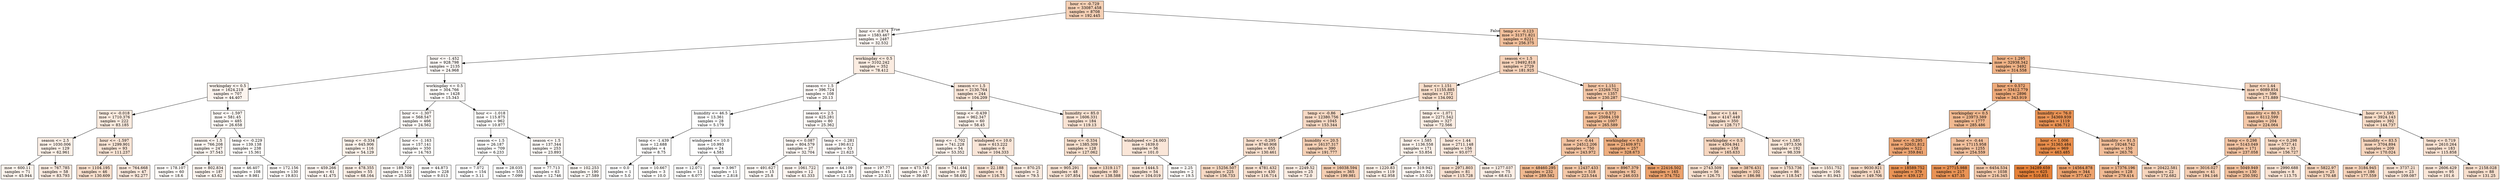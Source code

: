 digraph Tree {
node [shape=box, style="filled", color="black"] ;
0 [label="hour <= -0.729\nmse = 33087.458\nsamples = 8708\nvalue = 192.445", fillcolor="#e581395f"] ;
1 [label="hour <= -0.874\nmse = 1583.467\nsamples = 2487\nvalue = 32.532", fillcolor="#e581390f"] ;
0 -> 1 [labeldistance=2.5, labelangle=45, headlabel="True"] ;
2 [label="hour <= -1.452\nmse = 928.798\nsamples = 2135\nvalue = 24.968", fillcolor="#e581390b"] ;
1 -> 2 ;
3 [label="workingday <= 0.5\nmse = 1624.219\nsamples = 707\nvalue = 44.407", fillcolor="#e5813915"] ;
2 -> 3 ;
4 [label="temp <= -0.018\nmse = 1710.376\nsamples = 222\nvalue = 83.185", fillcolor="#e5813928"] ;
3 -> 4 ;
5 [label="season <= 2.5\nmse = 1030.006\nsamples = 129\nvalue = 62.961", fillcolor="#e581391e"] ;
4 -> 5 ;
6 [label="mse = 600.11\nsamples = 71\nvalue = 45.944", fillcolor="#e5813916"] ;
5 -> 6 ;
7 [label="mse = 767.785\nsamples = 58\nvalue = 83.793", fillcolor="#e5813929"] ;
5 -> 7 ;
8 [label="hour <= -1.597\nmse = 1299.901\nsamples = 93\nvalue = 111.237", fillcolor="#e5813936"] ;
4 -> 8 ;
9 [label="mse = 1104.195\nsamples = 46\nvalue = 130.609", fillcolor="#e5813940"] ;
8 -> 9 ;
10 [label="mse = 764.668\nsamples = 47\nvalue = 92.277", fillcolor="#e581392d"] ;
8 -> 10 ;
11 [label="hour <= -1.597\nmse = 581.45\nsamples = 485\nvalue = 26.658", fillcolor="#e581390c"] ;
3 -> 11 ;
12 [label="season <= 1.5\nmse = 766.208\nsamples = 247\nvalue = 37.543", fillcolor="#e5813911"] ;
11 -> 12 ;
13 [label="mse = 178.107\nsamples = 60\nvalue = 18.6", fillcolor="#e5813908"] ;
12 -> 13 ;
14 [label="mse = 802.834\nsamples = 187\nvalue = 43.62", fillcolor="#e5813914"] ;
12 -> 14 ;
15 [label="temp <= -0.229\nmse = 139.138\nsamples = 238\nvalue = 15.361", fillcolor="#e5813906"] ;
11 -> 15 ;
16 [label="mse = 46.407\nsamples = 108\nvalue = 9.981", fillcolor="#e5813904"] ;
15 -> 16 ;
17 [label="mse = 172.156\nsamples = 130\nvalue = 19.831", fillcolor="#e5813909"] ;
15 -> 17 ;
18 [label="workingday <= 0.5\nmse = 304.766\nsamples = 1428\nvalue = 15.343", fillcolor="#e5813906"] ;
2 -> 18 ;
19 [label="hour <= -1.307\nmse = 568.547\nsamples = 466\nvalue = 24.562", fillcolor="#e581390b"] ;
18 -> 19 ;
20 [label="temp <= -0.334\nmse = 645.906\nsamples = 116\nvalue = 54.129", fillcolor="#e581391a"] ;
19 -> 20 ;
21 [label="mse = 459.266\nsamples = 61\nvalue = 41.475", fillcolor="#e5813913"] ;
20 -> 21 ;
22 [label="mse = 478.355\nsamples = 55\nvalue = 68.164", fillcolor="#e5813921"] ;
20 -> 22 ;
23 [label="hour <= -1.163\nmse = 157.141\nsamples = 350\nvalue = 14.763", fillcolor="#e5813906"] ;
19 -> 23 ;
24 [label="mse = 189.709\nsamples = 122\nvalue = 25.508", fillcolor="#e581390b"] ;
23 -> 24 ;
25 [label="mse = 44.873\nsamples = 228\nvalue = 9.013", fillcolor="#e5813903"] ;
23 -> 25 ;
26 [label="hour <= -1.018\nmse = 115.875\nsamples = 962\nvalue = 10.877", fillcolor="#e5813904"] ;
18 -> 26 ;
27 [label="season <= 1.5\nmse = 26.187\nsamples = 709\nvalue = 6.233", fillcolor="#e5813902"] ;
26 -> 27 ;
28 [label="mse = 7.072\nsamples = 154\nvalue = 3.11", fillcolor="#e5813900"] ;
27 -> 28 ;
29 [label="mse = 28.035\nsamples = 555\nvalue = 7.099", fillcolor="#e5813902"] ;
27 -> 29 ;
30 [label="season <= 1.5\nmse = 137.344\nsamples = 253\nvalue = 23.893", fillcolor="#e581390b"] ;
26 -> 30 ;
31 [label="mse = 77.713\nsamples = 63\nvalue = 12.746", fillcolor="#e5813905"] ;
30 -> 31 ;
32 [label="mse = 102.253\nsamples = 190\nvalue = 27.589", fillcolor="#e581390c"] ;
30 -> 32 ;
33 [label="workingday <= 0.5\nmse = 3102.242\nsamples = 352\nvalue = 78.412", fillcolor="#e5813926"] ;
1 -> 33 ;
34 [label="season <= 1.5\nmse = 396.724\nsamples = 108\nvalue = 20.13", fillcolor="#e5813909"] ;
33 -> 34 ;
35 [label="humidity <= 46.5\nmse = 13.361\nsamples = 28\nvalue = 5.179", fillcolor="#e5813901"] ;
34 -> 35 ;
36 [label="temp <= -1.439\nmse = 12.688\nsamples = 4\nvalue = 8.75", fillcolor="#e5813903"] ;
35 -> 36 ;
37 [label="mse = 0.0\nsamples = 1\nvalue = 5.0", fillcolor="#e5813901"] ;
36 -> 37 ;
38 [label="mse = 10.667\nsamples = 3\nvalue = 10.0", fillcolor="#e5813904"] ;
36 -> 38 ;
39 [label="windspeed <= 10.0\nmse = 10.993\nsamples = 24\nvalue = 4.583", fillcolor="#e5813901"] ;
35 -> 39 ;
40 [label="mse = 12.071\nsamples = 13\nvalue = 6.077", fillcolor="#e5813902"] ;
39 -> 40 ;
41 [label="mse = 3.967\nsamples = 11\nvalue = 2.818", fillcolor="#e5813900"] ;
39 -> 41 ;
42 [label="season <= 2.5\nmse = 425.281\nsamples = 80\nvalue = 25.362", fillcolor="#e581390b"] ;
34 -> 42 ;
43 [label="temp <= 0.087\nmse = 804.579\nsamples = 27\nvalue = 32.704", fillcolor="#e581390f"] ;
42 -> 43 ;
44 [label="mse = 491.627\nsamples = 15\nvalue = 25.8", fillcolor="#e581390c"] ;
43 -> 44 ;
45 [label="mse = 1061.722\nsamples = 12\nvalue = 41.333", fillcolor="#e5813913"] ;
43 -> 45 ;
46 [label="temp <= -1.281\nmse = 190.612\nsamples = 53\nvalue = 21.623", fillcolor="#e5813909"] ;
42 -> 46 ;
47 [label="mse = 44.109\nsamples = 8\nvalue = 12.125", fillcolor="#e5813905"] ;
46 -> 47 ;
48 [label="mse = 197.77\nsamples = 45\nvalue = 23.311", fillcolor="#e581390a"] ;
46 -> 48 ;
49 [label="season <= 1.5\nmse = 2130.764\nsamples = 244\nvalue = 104.209", fillcolor="#e5813933"] ;
33 -> 49 ;
50 [label="temp <= -0.439\nmse = 962.347\nsamples = 60\nvalue = 58.45", fillcolor="#e581391c"] ;
49 -> 50 ;
51 [label="temp <= -1.702\nmse = 741.228\nsamples = 54\nvalue = 53.352", fillcolor="#e5813919"] ;
50 -> 51 ;
52 [label="mse = 473.716\nsamples = 15\nvalue = 39.467", fillcolor="#e5813912"] ;
51 -> 52 ;
53 [label="mse = 741.444\nsamples = 39\nvalue = 58.692", fillcolor="#e581391c"] ;
51 -> 53 ;
54 [label="windspeed <= 10.0\nmse = 613.222\nsamples = 6\nvalue = 104.333", fillcolor="#e5813933"] ;
50 -> 54 ;
55 [label="mse = 22.188\nsamples = 4\nvalue = 116.75", fillcolor="#e5813939"] ;
54 -> 55 ;
56 [label="mse = 870.25\nsamples = 2\nvalue = 79.5", fillcolor="#e5813926"] ;
54 -> 56 ;
57 [label="humidity <= 85.0\nmse = 1606.331\nsamples = 184\nvalue = 119.13", fillcolor="#e581393a"] ;
49 -> 57 ;
58 [label="temp <= -0.334\nmse = 1385.309\nsamples = 128\nvalue = 127.062", fillcolor="#e581393e"] ;
57 -> 58 ;
59 [label="mse = 905.291\nsamples = 48\nvalue = 107.854", fillcolor="#e5813935"] ;
58 -> 59 ;
60 [label="mse = 1319.117\nsamples = 80\nvalue = 138.588", fillcolor="#e5813944"] ;
58 -> 60 ;
61 [label="windspeed <= 24.003\nmse = 1639.0\nsamples = 56\nvalue = 101.0", fillcolor="#e5813931"] ;
57 -> 61 ;
62 [label="mse = 1444.5\nsamples = 54\nvalue = 104.019", fillcolor="#e5813933"] ;
61 -> 62 ;
63 [label="mse = 2.25\nsamples = 2\nvalue = 19.5", fillcolor="#e5813908"] ;
61 -> 63 ;
64 [label="temp <= -0.123\nmse = 31371.821\nsamples = 6221\nvalue = 256.375", fillcolor="#e581397f"] ;
0 -> 64 [labeldistance=2.5, labelangle=-45, headlabel="False"] ;
65 [label="season <= 1.5\nmse = 19492.818\nsamples = 2729\nvalue = 181.925", fillcolor="#e581395a"] ;
64 -> 65 ;
66 [label="hour <= 1.151\nmse = 11155.885\nsamples = 1372\nvalue = 134.092", fillcolor="#e5813942"] ;
65 -> 66 ;
67 [label="temp <= -0.86\nmse = 12380.756\nsamples = 1045\nvalue = 153.344", fillcolor="#e581394c"] ;
66 -> 67 ;
68 [label="hour <= -0.295\nmse = 8740.908\nsamples = 655\nvalue = 130.461", fillcolor="#e5813940"] ;
67 -> 68 ;
69 [label="mse = 15256.507\nsamples = 225\nvalue = 156.733", fillcolor="#e581394d"] ;
68 -> 69 ;
70 [label="mse = 4781.432\nsamples = 430\nvalue = 116.714", fillcolor="#e5813939"] ;
68 -> 70 ;
71 [label="humidity <= 20.5\nmse = 16137.317\nsamples = 390\nvalue = 191.777", fillcolor="#e581395f"] ;
67 -> 71 ;
72 [label="mse = 2249.52\nsamples = 25\nvalue = 72.0", fillcolor="#e5813923"] ;
71 -> 72 ;
73 [label="mse = 16038.594\nsamples = 365\nvalue = 199.981", fillcolor="#e5813963"] ;
71 -> 73 ;
74 [label="temp <= -1.071\nmse = 2271.542\nsamples = 327\nvalue = 72.566", fillcolor="#e5813923"] ;
66 -> 74 ;
75 [label="hour <= 1.585\nmse = 1136.558\nsamples = 171\nvalue = 53.854", fillcolor="#e581391a"] ;
74 -> 75 ;
76 [label="mse = 1220.83\nsamples = 119\nvalue = 62.958", fillcolor="#e581391e"] ;
75 -> 76 ;
77 [label="mse = 319.942\nsamples = 52\nvalue = 33.019", fillcolor="#e581390f"] ;
75 -> 77 ;
78 [label="hour <= 1.44\nmse = 2711.148\nsamples = 156\nvalue = 93.077", fillcolor="#e581392d"] ;
74 -> 78 ;
79 [label="mse = 2971.803\nsamples = 81\nvalue = 115.728", fillcolor="#e5813939"] ;
78 -> 79 ;
80 [label="mse = 1277.037\nsamples = 75\nvalue = 68.613", fillcolor="#e5813921"] ;
78 -> 80 ;
81 [label="hour <= 1.151\nmse = 23269.752\nsamples = 1357\nvalue = 230.287", fillcolor="#e5813972"] ;
65 -> 81 ;
82 [label="hour <= 0.572\nmse = 25084.159\nsamples = 1007\nvalue = 265.589", fillcolor="#e5813984"] ;
81 -> 82 ;
83 [label="hour <= -0.44\nmse = 24512.206\nsamples = 750\nvalue = 243.972", fillcolor="#e5813979"] ;
82 -> 83 ;
84 [label="mse = 48460.295\nsamples = 232\nvalue = 289.582", fillcolor="#e5813990"] ;
83 -> 84 ;
85 [label="mse = 12437.433\nsamples = 518\nvalue = 223.544", fillcolor="#e581396f"] ;
83 -> 85 ;
86 [label="workingday <= 0.5\nmse = 21409.971\nsamples = 257\nvalue = 328.673", fillcolor="#e58139a4"] ;
82 -> 86 ;
87 [label="mse = 8967.379\nsamples = 92\nvalue = 246.033", fillcolor="#e581397a"] ;
86 -> 87 ;
88 [label="mse = 22416.502\nsamples = 165\nvalue = 374.752", fillcolor="#e58139bb"] ;
86 -> 88 ;
89 [label="hour <= 1.44\nmse = 4147.449\nsamples = 350\nvalue = 128.717", fillcolor="#e581393f"] ;
81 -> 89 ;
90 [label="workingday <= 0.5\nmse = 4304.941\nsamples = 158\nvalue = 165.633", fillcolor="#e5813952"] ;
89 -> 90 ;
91 [label="mse = 2743.509\nsamples = 56\nvalue = 126.75", fillcolor="#e581393e"] ;
90 -> 91 ;
92 [label="mse = 3876.431\nsamples = 102\nvalue = 186.98", fillcolor="#e581395c"] ;
90 -> 92 ;
93 [label="hour <= 1.585\nmse = 1973.536\nsamples = 192\nvalue = 98.339", fillcolor="#e5813930"] ;
89 -> 93 ;
94 [label="mse = 1753.736\nsamples = 86\nvalue = 118.547", fillcolor="#e581393a"] ;
93 -> 94 ;
95 [label="mse = 1551.752\nsamples = 106\nvalue = 81.943", fillcolor="#e5813928"] ;
93 -> 95 ;
96 [label="hour <= 1.295\nmse = 32938.342\nsamples = 3492\nvalue = 314.558", fillcolor="#e581399c"] ;
64 -> 96 ;
97 [label="hour <= 0.572\nmse = 33412.779\nsamples = 2896\nvalue = 343.919", fillcolor="#e58139ab"] ;
96 -> 97 ;
98 [label="workingday <= 0.5\nmse = 23973.389\nsamples = 1777\nvalue = 285.486", fillcolor="#e581398e"] ;
97 -> 98 ;
99 [label="hour <= -0.295\nmse = 32631.812\nsamples = 522\nvalue = 359.841", fillcolor="#e58139b3"] ;
98 -> 99 ;
100 [label="mse = 9030.921\nsamples = 143\nvalue = 149.706", fillcolor="#e581394a"] ;
99 -> 100 ;
101 [label="mse = 18589.752\nsamples = 379\nvalue = 439.127", fillcolor="#e58139db"] ;
99 -> 101 ;
102 [label="hour <= -0.44\nmse = 17115.958\nsamples = 1255\nvalue = 254.559", fillcolor="#e581397e"] ;
98 -> 102 ;
103 [label="mse = 27715.988\nsamples = 217\nvalue = 437.35", fillcolor="#e58139da"] ;
102 -> 103 ;
104 [label="mse = 6454.534\nsamples = 1038\nvalue = 216.345", fillcolor="#e581396b"] ;
102 -> 104 ;
105 [label="humidity <= 76.0\nmse = 34369.939\nsamples = 1119\nvalue = 436.712", fillcolor="#e58139da"] ;
97 -> 105 ;
106 [label="hour <= 1.006\nmse = 31363.484\nsamples = 969\nvalue = 463.485", fillcolor="#e58139e7"] ;
105 -> 106 ;
107 [label="mse = 34289.659\nsamples = 625\nvalue = 510.851", fillcolor="#e58139ff"] ;
106 -> 107 ;
108 [label="mse = 14564.878\nsamples = 344\nvalue = 377.427", fillcolor="#e58139bc"] ;
106 -> 108 ;
109 [label="humidity <= 91.5\nmse = 19248.742\nsamples = 150\nvalue = 263.76", fillcolor="#e5813983"] ;
105 -> 109 ;
110 [label="mse = 17376.196\nsamples = 128\nvalue = 279.414", fillcolor="#e581398b"] ;
109 -> 110 ;
111 [label="mse = 20422.581\nsamples = 22\nvalue = 172.682", fillcolor="#e5813955"] ;
109 -> 111 ;
112 [label="hour <= 1.44\nmse = 6089.854\nsamples = 596\nvalue = 171.889", fillcolor="#e5813955"] ;
96 -> 112 ;
113 [label="humidity <= 80.5\nmse = 6112.599\nsamples = 204\nvalue = 224.064", fillcolor="#e581396f"] ;
112 -> 113 ;
114 [label="temp <= 0.298\nmse = 5143.049\nsamples = 171\nvalue = 237.058", fillcolor="#e5813976"] ;
113 -> 114 ;
115 [label="mse = 3016.027\nsamples = 41\nvalue = 194.146", fillcolor="#e5813960"] ;
114 -> 115 ;
116 [label="mse = 5049.949\nsamples = 130\nvalue = 250.592", fillcolor="#e581397c"] ;
114 -> 116 ;
117 [label="temp <= 0.298\nmse = 5727.41\nsamples = 33\nvalue = 156.727", fillcolor="#e581394d"] ;
113 -> 117 ;
118 [label="mse = 2990.688\nsamples = 8\nvalue = 113.75", fillcolor="#e5813938"] ;
117 -> 118 ;
119 [label="mse = 5822.97\nsamples = 25\nvalue = 170.48", fillcolor="#e5813954"] ;
117 -> 119 ;
120 [label="hour <= 1.585\nmse = 3924.143\nsamples = 392\nvalue = 144.737", fillcolor="#e5813947"] ;
112 -> 120 ;
121 [label="humidity <= 83.5\nmse = 3704.894\nsamples = 209\nvalue = 170.024", fillcolor="#e5813954"] ;
120 -> 121 ;
122 [label="mse = 3184.945\nsamples = 186\nvalue = 177.559", fillcolor="#e5813958"] ;
121 -> 122 ;
123 [label="mse = 3737.21\nsamples = 23\nvalue = 109.087", fillcolor="#e5813935"] ;
121 -> 123 ;
124 [label="temp <= 0.719\nmse = 2610.264\nsamples = 183\nvalue = 115.858", fillcolor="#e5813939"] ;
120 -> 124 ;
125 [label="mse = 2606.429\nsamples = 95\nvalue = 101.6", fillcolor="#e5813932"] ;
124 -> 125 ;
126 [label="mse = 2158.028\nsamples = 88\nvalue = 131.25", fillcolor="#e5813940"] ;
124 -> 126 ;
}